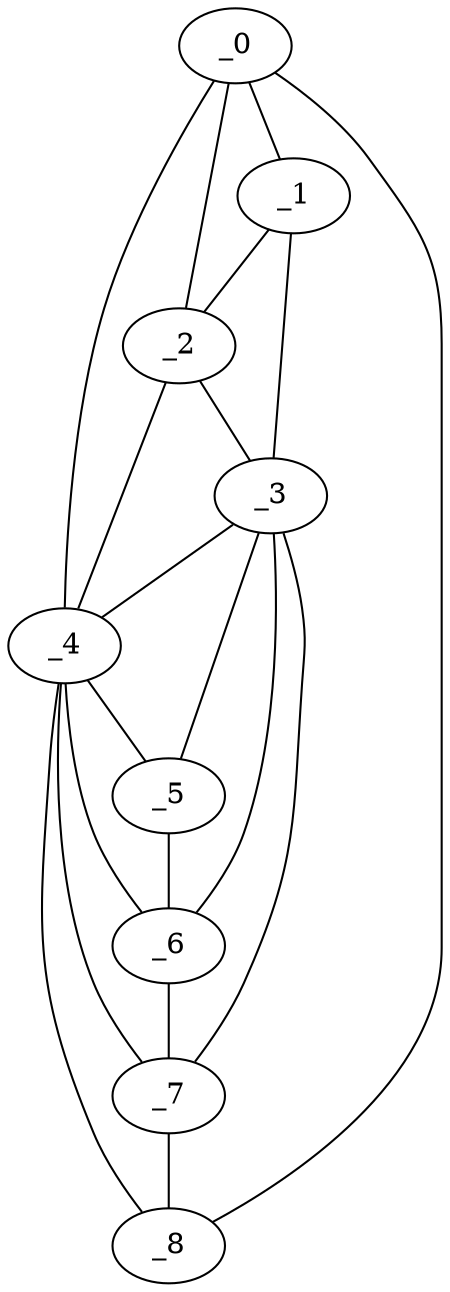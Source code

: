 graph "obj44__285.gxl" {
	_0	 [x=8,
		y=109];
	_1	 [x=28,
		y=46];
	_0 -- _1	 [valence=1];
	_2	 [x=68,
		y=37];
	_0 -- _2	 [valence=1];
	_4	 [x=99,
		y=40];
	_0 -- _4	 [valence=2];
	_8	 [x=123,
		y=52];
	_0 -- _8	 [valence=1];
	_1 -- _2	 [valence=2];
	_3	 [x=86,
		y=5];
	_1 -- _3	 [valence=1];
	_2 -- _3	 [valence=1];
	_2 -- _4	 [valence=2];
	_3 -- _4	 [valence=2];
	_5	 [x=100,
		y=10];
	_3 -- _5	 [valence=2];
	_6	 [x=104,
		y=9];
	_3 -- _6	 [valence=2];
	_7	 [x=117,
		y=8];
	_3 -- _7	 [valence=1];
	_4 -- _5	 [valence=2];
	_4 -- _6	 [valence=2];
	_4 -- _7	 [valence=2];
	_4 -- _8	 [valence=1];
	_5 -- _6	 [valence=1];
	_6 -- _7	 [valence=1];
	_7 -- _8	 [valence=1];
}
